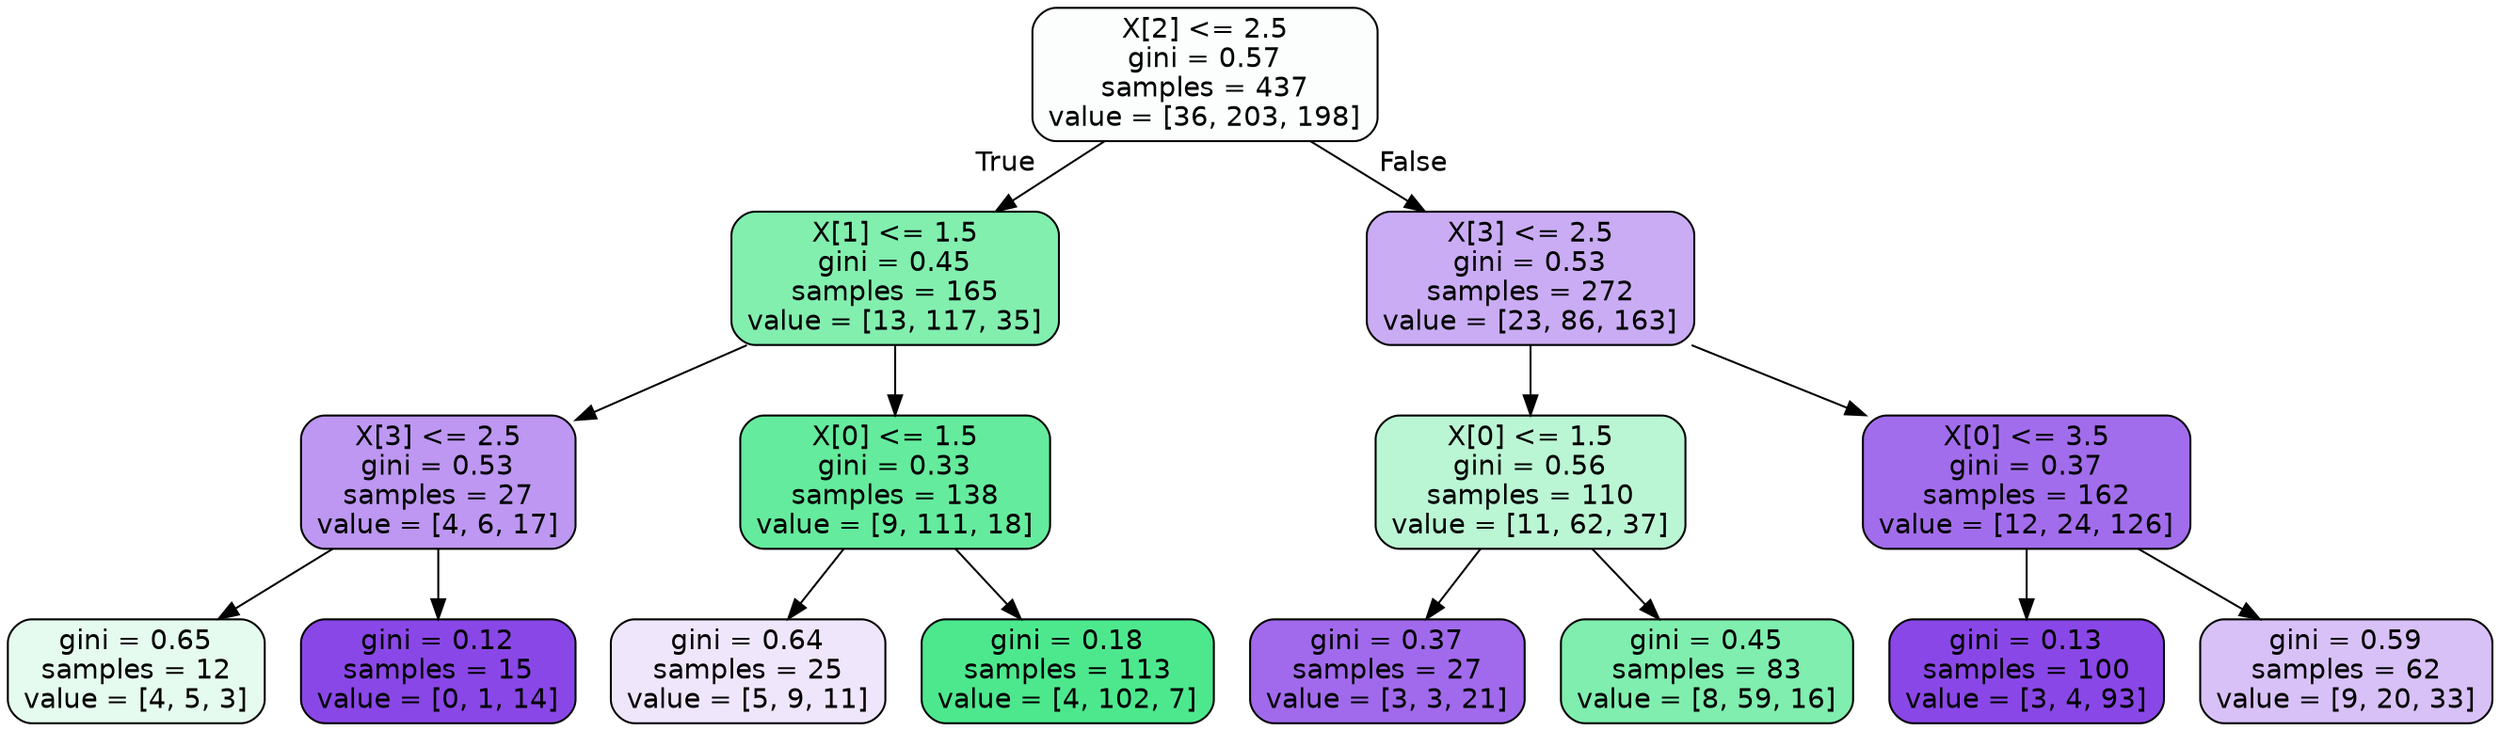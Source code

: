 digraph Tree {
node [shape=box, style="filled, rounded", color="black", fontname=helvetica] ;
edge [fontname=helvetica] ;
0 [label="X[2] <= 2.5\ngini = 0.57\nsamples = 437\nvalue = [36, 203, 198]", fillcolor="#39e58105"] ;
1 [label="X[1] <= 1.5\ngini = 0.45\nsamples = 165\nvalue = [13, 117, 35]", fillcolor="#39e581a1"] ;
0 -> 1 [labeldistance=2.5, labelangle=45, headlabel="True"] ;
2 [label="X[3] <= 2.5\ngini = 0.53\nsamples = 27\nvalue = [4, 6, 17]", fillcolor="#8139e586"] ;
1 -> 2 ;
3 [label="gini = 0.65\nsamples = 12\nvalue = [4, 5, 3]", fillcolor="#39e58120"] ;
2 -> 3 ;
4 [label="gini = 0.12\nsamples = 15\nvalue = [0, 1, 14]", fillcolor="#8139e5ed"] ;
2 -> 4 ;
5 [label="X[0] <= 1.5\ngini = 0.33\nsamples = 138\nvalue = [9, 111, 18]", fillcolor="#39e581c6"] ;
1 -> 5 ;
6 [label="gini = 0.64\nsamples = 25\nvalue = [5, 9, 11]", fillcolor="#8139e520"] ;
5 -> 6 ;
7 [label="gini = 0.18\nsamples = 113\nvalue = [4, 102, 7]", fillcolor="#39e581e5"] ;
5 -> 7 ;
8 [label="X[3] <= 2.5\ngini = 0.53\nsamples = 272\nvalue = [23, 86, 163]", fillcolor="#8139e56a"] ;
0 -> 8 [labeldistance=2.5, labelangle=-45, headlabel="False"] ;
9 [label="X[0] <= 1.5\ngini = 0.56\nsamples = 110\nvalue = [11, 62, 37]", fillcolor="#39e58157"] ;
8 -> 9 ;
10 [label="gini = 0.37\nsamples = 27\nvalue = [3, 3, 21]", fillcolor="#8139e5bf"] ;
9 -> 10 ;
11 [label="gini = 0.45\nsamples = 83\nvalue = [8, 59, 16]", fillcolor="#39e581a4"] ;
9 -> 11 ;
12 [label="X[0] <= 3.5\ngini = 0.37\nsamples = 162\nvalue = [12, 24, 126]", fillcolor="#8139e5bc"] ;
8 -> 12 ;
13 [label="gini = 0.13\nsamples = 100\nvalue = [3, 4, 93]", fillcolor="#8139e5ec"] ;
12 -> 13 ;
14 [label="gini = 0.59\nsamples = 62\nvalue = [9, 20, 33]", fillcolor="#8139e54f"] ;
12 -> 14 ;
}
